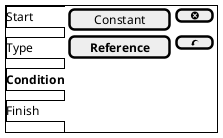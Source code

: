 @startsalt
{+
{/ Start
Type
<b>Condition
Finish } |
{
  [Constant    ] | [ <&circle-x> ]
  [<b>Reference   ] | [ <&action-undo> ]
}
}
@endsalt
